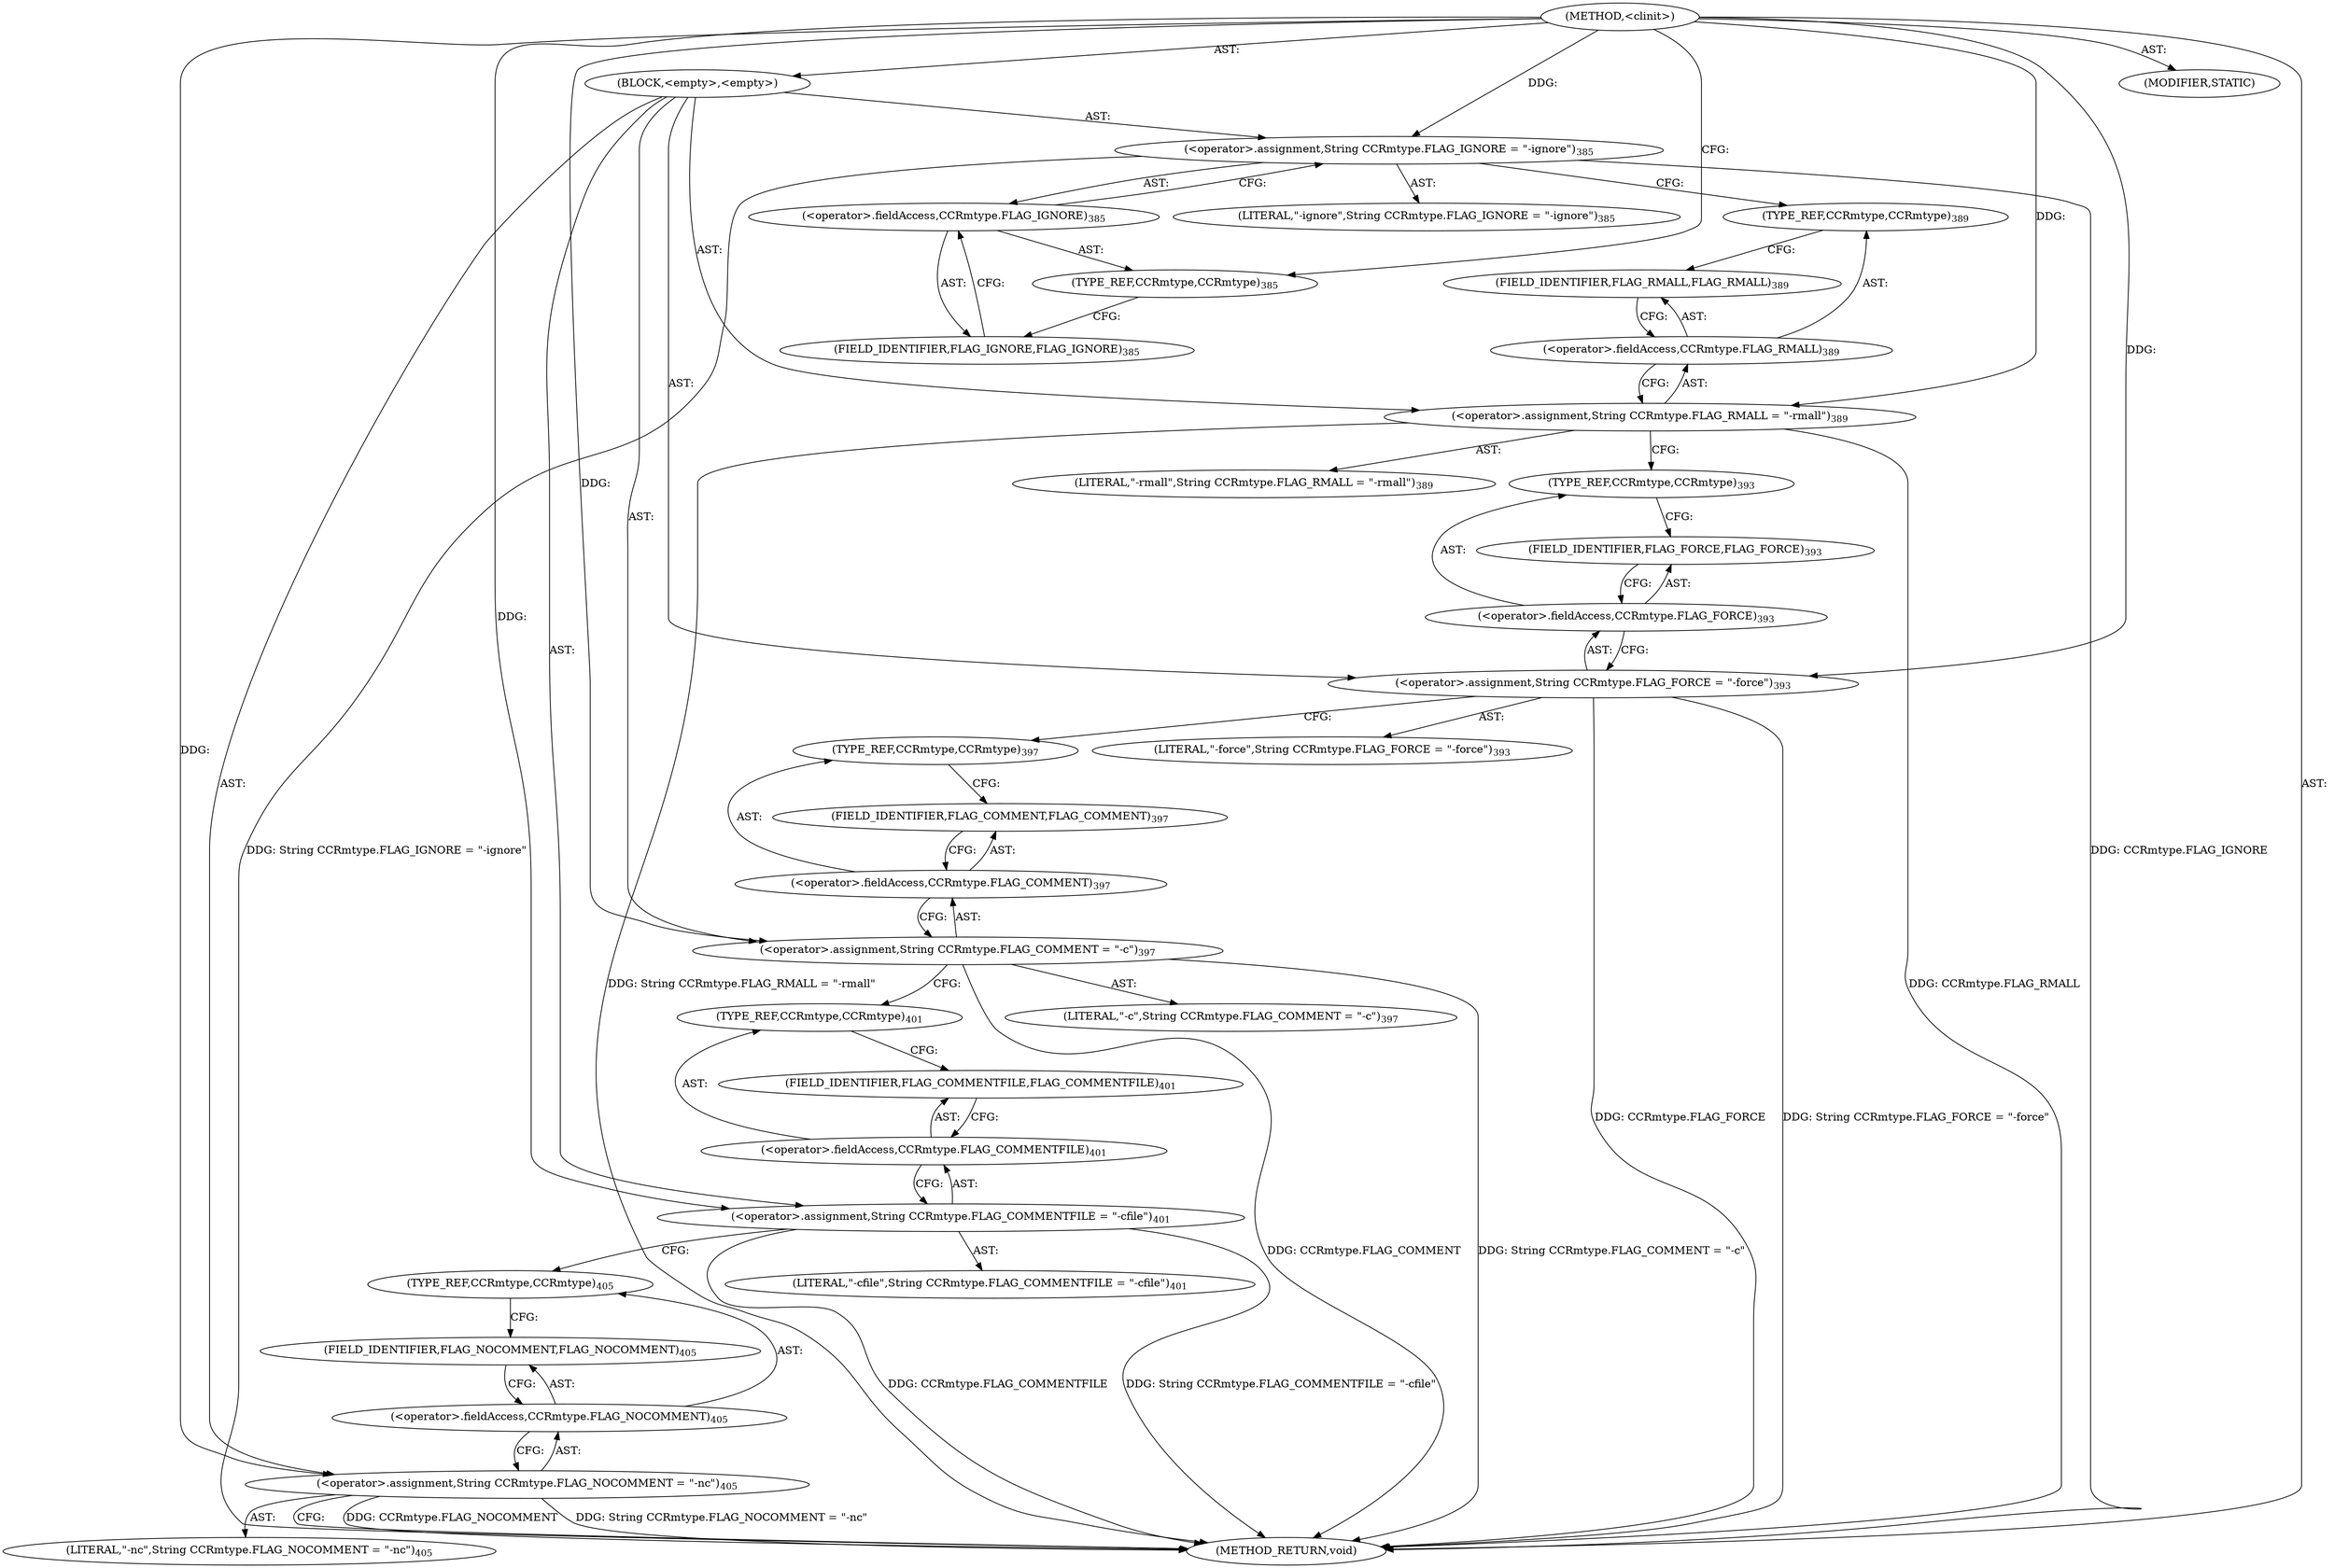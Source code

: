 digraph "&lt;clinit&gt;" {  
"111669149716" [label = <(METHOD,&lt;clinit&gt;)> ]
"25769803811" [label = <(BLOCK,&lt;empty&gt;,&lt;empty&gt;)> ]
"30064771192" [label = <(&lt;operator&gt;.assignment,String CCRmtype.FLAG_IGNORE = &quot;-ignore&quot;)<SUB>385</SUB>> ]
"30064771193" [label = <(&lt;operator&gt;.fieldAccess,CCRmtype.FLAG_IGNORE)<SUB>385</SUB>> ]
"180388626438" [label = <(TYPE_REF,CCRmtype,CCRmtype)<SUB>385</SUB>> ]
"55834574875" [label = <(FIELD_IDENTIFIER,FLAG_IGNORE,FLAG_IGNORE)<SUB>385</SUB>> ]
"90194313237" [label = <(LITERAL,&quot;-ignore&quot;,String CCRmtype.FLAG_IGNORE = &quot;-ignore&quot;)<SUB>385</SUB>> ]
"30064771194" [label = <(&lt;operator&gt;.assignment,String CCRmtype.FLAG_RMALL = &quot;-rmall&quot;)<SUB>389</SUB>> ]
"30064771195" [label = <(&lt;operator&gt;.fieldAccess,CCRmtype.FLAG_RMALL)<SUB>389</SUB>> ]
"180388626439" [label = <(TYPE_REF,CCRmtype,CCRmtype)<SUB>389</SUB>> ]
"55834574876" [label = <(FIELD_IDENTIFIER,FLAG_RMALL,FLAG_RMALL)<SUB>389</SUB>> ]
"90194313238" [label = <(LITERAL,&quot;-rmall&quot;,String CCRmtype.FLAG_RMALL = &quot;-rmall&quot;)<SUB>389</SUB>> ]
"30064771196" [label = <(&lt;operator&gt;.assignment,String CCRmtype.FLAG_FORCE = &quot;-force&quot;)<SUB>393</SUB>> ]
"30064771197" [label = <(&lt;operator&gt;.fieldAccess,CCRmtype.FLAG_FORCE)<SUB>393</SUB>> ]
"180388626440" [label = <(TYPE_REF,CCRmtype,CCRmtype)<SUB>393</SUB>> ]
"55834574877" [label = <(FIELD_IDENTIFIER,FLAG_FORCE,FLAG_FORCE)<SUB>393</SUB>> ]
"90194313239" [label = <(LITERAL,&quot;-force&quot;,String CCRmtype.FLAG_FORCE = &quot;-force&quot;)<SUB>393</SUB>> ]
"30064771198" [label = <(&lt;operator&gt;.assignment,String CCRmtype.FLAG_COMMENT = &quot;-c&quot;)<SUB>397</SUB>> ]
"30064771199" [label = <(&lt;operator&gt;.fieldAccess,CCRmtype.FLAG_COMMENT)<SUB>397</SUB>> ]
"180388626441" [label = <(TYPE_REF,CCRmtype,CCRmtype)<SUB>397</SUB>> ]
"55834574878" [label = <(FIELD_IDENTIFIER,FLAG_COMMENT,FLAG_COMMENT)<SUB>397</SUB>> ]
"90194313240" [label = <(LITERAL,&quot;-c&quot;,String CCRmtype.FLAG_COMMENT = &quot;-c&quot;)<SUB>397</SUB>> ]
"30064771200" [label = <(&lt;operator&gt;.assignment,String CCRmtype.FLAG_COMMENTFILE = &quot;-cfile&quot;)<SUB>401</SUB>> ]
"30064771201" [label = <(&lt;operator&gt;.fieldAccess,CCRmtype.FLAG_COMMENTFILE)<SUB>401</SUB>> ]
"180388626442" [label = <(TYPE_REF,CCRmtype,CCRmtype)<SUB>401</SUB>> ]
"55834574879" [label = <(FIELD_IDENTIFIER,FLAG_COMMENTFILE,FLAG_COMMENTFILE)<SUB>401</SUB>> ]
"90194313241" [label = <(LITERAL,&quot;-cfile&quot;,String CCRmtype.FLAG_COMMENTFILE = &quot;-cfile&quot;)<SUB>401</SUB>> ]
"30064771202" [label = <(&lt;operator&gt;.assignment,String CCRmtype.FLAG_NOCOMMENT = &quot;-nc&quot;)<SUB>405</SUB>> ]
"30064771203" [label = <(&lt;operator&gt;.fieldAccess,CCRmtype.FLAG_NOCOMMENT)<SUB>405</SUB>> ]
"180388626443" [label = <(TYPE_REF,CCRmtype,CCRmtype)<SUB>405</SUB>> ]
"55834574880" [label = <(FIELD_IDENTIFIER,FLAG_NOCOMMENT,FLAG_NOCOMMENT)<SUB>405</SUB>> ]
"90194313242" [label = <(LITERAL,&quot;-nc&quot;,String CCRmtype.FLAG_NOCOMMENT = &quot;-nc&quot;)<SUB>405</SUB>> ]
"133143986235" [label = <(MODIFIER,STATIC)> ]
"128849018900" [label = <(METHOD_RETURN,void)> ]
  "111669149716" -> "25769803811"  [ label = "AST: "] 
  "111669149716" -> "133143986235"  [ label = "AST: "] 
  "111669149716" -> "128849018900"  [ label = "AST: "] 
  "25769803811" -> "30064771192"  [ label = "AST: "] 
  "25769803811" -> "30064771194"  [ label = "AST: "] 
  "25769803811" -> "30064771196"  [ label = "AST: "] 
  "25769803811" -> "30064771198"  [ label = "AST: "] 
  "25769803811" -> "30064771200"  [ label = "AST: "] 
  "25769803811" -> "30064771202"  [ label = "AST: "] 
  "30064771192" -> "30064771193"  [ label = "AST: "] 
  "30064771192" -> "90194313237"  [ label = "AST: "] 
  "30064771193" -> "180388626438"  [ label = "AST: "] 
  "30064771193" -> "55834574875"  [ label = "AST: "] 
  "30064771194" -> "30064771195"  [ label = "AST: "] 
  "30064771194" -> "90194313238"  [ label = "AST: "] 
  "30064771195" -> "180388626439"  [ label = "AST: "] 
  "30064771195" -> "55834574876"  [ label = "AST: "] 
  "30064771196" -> "30064771197"  [ label = "AST: "] 
  "30064771196" -> "90194313239"  [ label = "AST: "] 
  "30064771197" -> "180388626440"  [ label = "AST: "] 
  "30064771197" -> "55834574877"  [ label = "AST: "] 
  "30064771198" -> "30064771199"  [ label = "AST: "] 
  "30064771198" -> "90194313240"  [ label = "AST: "] 
  "30064771199" -> "180388626441"  [ label = "AST: "] 
  "30064771199" -> "55834574878"  [ label = "AST: "] 
  "30064771200" -> "30064771201"  [ label = "AST: "] 
  "30064771200" -> "90194313241"  [ label = "AST: "] 
  "30064771201" -> "180388626442"  [ label = "AST: "] 
  "30064771201" -> "55834574879"  [ label = "AST: "] 
  "30064771202" -> "30064771203"  [ label = "AST: "] 
  "30064771202" -> "90194313242"  [ label = "AST: "] 
  "30064771203" -> "180388626443"  [ label = "AST: "] 
  "30064771203" -> "55834574880"  [ label = "AST: "] 
  "30064771192" -> "180388626439"  [ label = "CFG: "] 
  "30064771194" -> "180388626440"  [ label = "CFG: "] 
  "30064771196" -> "180388626441"  [ label = "CFG: "] 
  "30064771198" -> "180388626442"  [ label = "CFG: "] 
  "30064771200" -> "180388626443"  [ label = "CFG: "] 
  "30064771202" -> "128849018900"  [ label = "CFG: "] 
  "30064771193" -> "30064771192"  [ label = "CFG: "] 
  "30064771195" -> "30064771194"  [ label = "CFG: "] 
  "30064771197" -> "30064771196"  [ label = "CFG: "] 
  "30064771199" -> "30064771198"  [ label = "CFG: "] 
  "30064771201" -> "30064771200"  [ label = "CFG: "] 
  "30064771203" -> "30064771202"  [ label = "CFG: "] 
  "180388626438" -> "55834574875"  [ label = "CFG: "] 
  "55834574875" -> "30064771193"  [ label = "CFG: "] 
  "180388626439" -> "55834574876"  [ label = "CFG: "] 
  "55834574876" -> "30064771195"  [ label = "CFG: "] 
  "180388626440" -> "55834574877"  [ label = "CFG: "] 
  "55834574877" -> "30064771197"  [ label = "CFG: "] 
  "180388626441" -> "55834574878"  [ label = "CFG: "] 
  "55834574878" -> "30064771199"  [ label = "CFG: "] 
  "180388626442" -> "55834574879"  [ label = "CFG: "] 
  "55834574879" -> "30064771201"  [ label = "CFG: "] 
  "180388626443" -> "55834574880"  [ label = "CFG: "] 
  "55834574880" -> "30064771203"  [ label = "CFG: "] 
  "111669149716" -> "180388626438"  [ label = "CFG: "] 
  "30064771192" -> "128849018900"  [ label = "DDG: CCRmtype.FLAG_IGNORE"] 
  "30064771192" -> "128849018900"  [ label = "DDG: String CCRmtype.FLAG_IGNORE = &quot;-ignore&quot;"] 
  "30064771194" -> "128849018900"  [ label = "DDG: CCRmtype.FLAG_RMALL"] 
  "30064771194" -> "128849018900"  [ label = "DDG: String CCRmtype.FLAG_RMALL = &quot;-rmall&quot;"] 
  "30064771196" -> "128849018900"  [ label = "DDG: CCRmtype.FLAG_FORCE"] 
  "30064771196" -> "128849018900"  [ label = "DDG: String CCRmtype.FLAG_FORCE = &quot;-force&quot;"] 
  "30064771198" -> "128849018900"  [ label = "DDG: CCRmtype.FLAG_COMMENT"] 
  "30064771198" -> "128849018900"  [ label = "DDG: String CCRmtype.FLAG_COMMENT = &quot;-c&quot;"] 
  "30064771200" -> "128849018900"  [ label = "DDG: CCRmtype.FLAG_COMMENTFILE"] 
  "30064771200" -> "128849018900"  [ label = "DDG: String CCRmtype.FLAG_COMMENTFILE = &quot;-cfile&quot;"] 
  "30064771202" -> "128849018900"  [ label = "DDG: CCRmtype.FLAG_NOCOMMENT"] 
  "30064771202" -> "128849018900"  [ label = "DDG: String CCRmtype.FLAG_NOCOMMENT = &quot;-nc&quot;"] 
  "111669149716" -> "30064771192"  [ label = "DDG: "] 
  "111669149716" -> "30064771194"  [ label = "DDG: "] 
  "111669149716" -> "30064771196"  [ label = "DDG: "] 
  "111669149716" -> "30064771198"  [ label = "DDG: "] 
  "111669149716" -> "30064771200"  [ label = "DDG: "] 
  "111669149716" -> "30064771202"  [ label = "DDG: "] 
}
